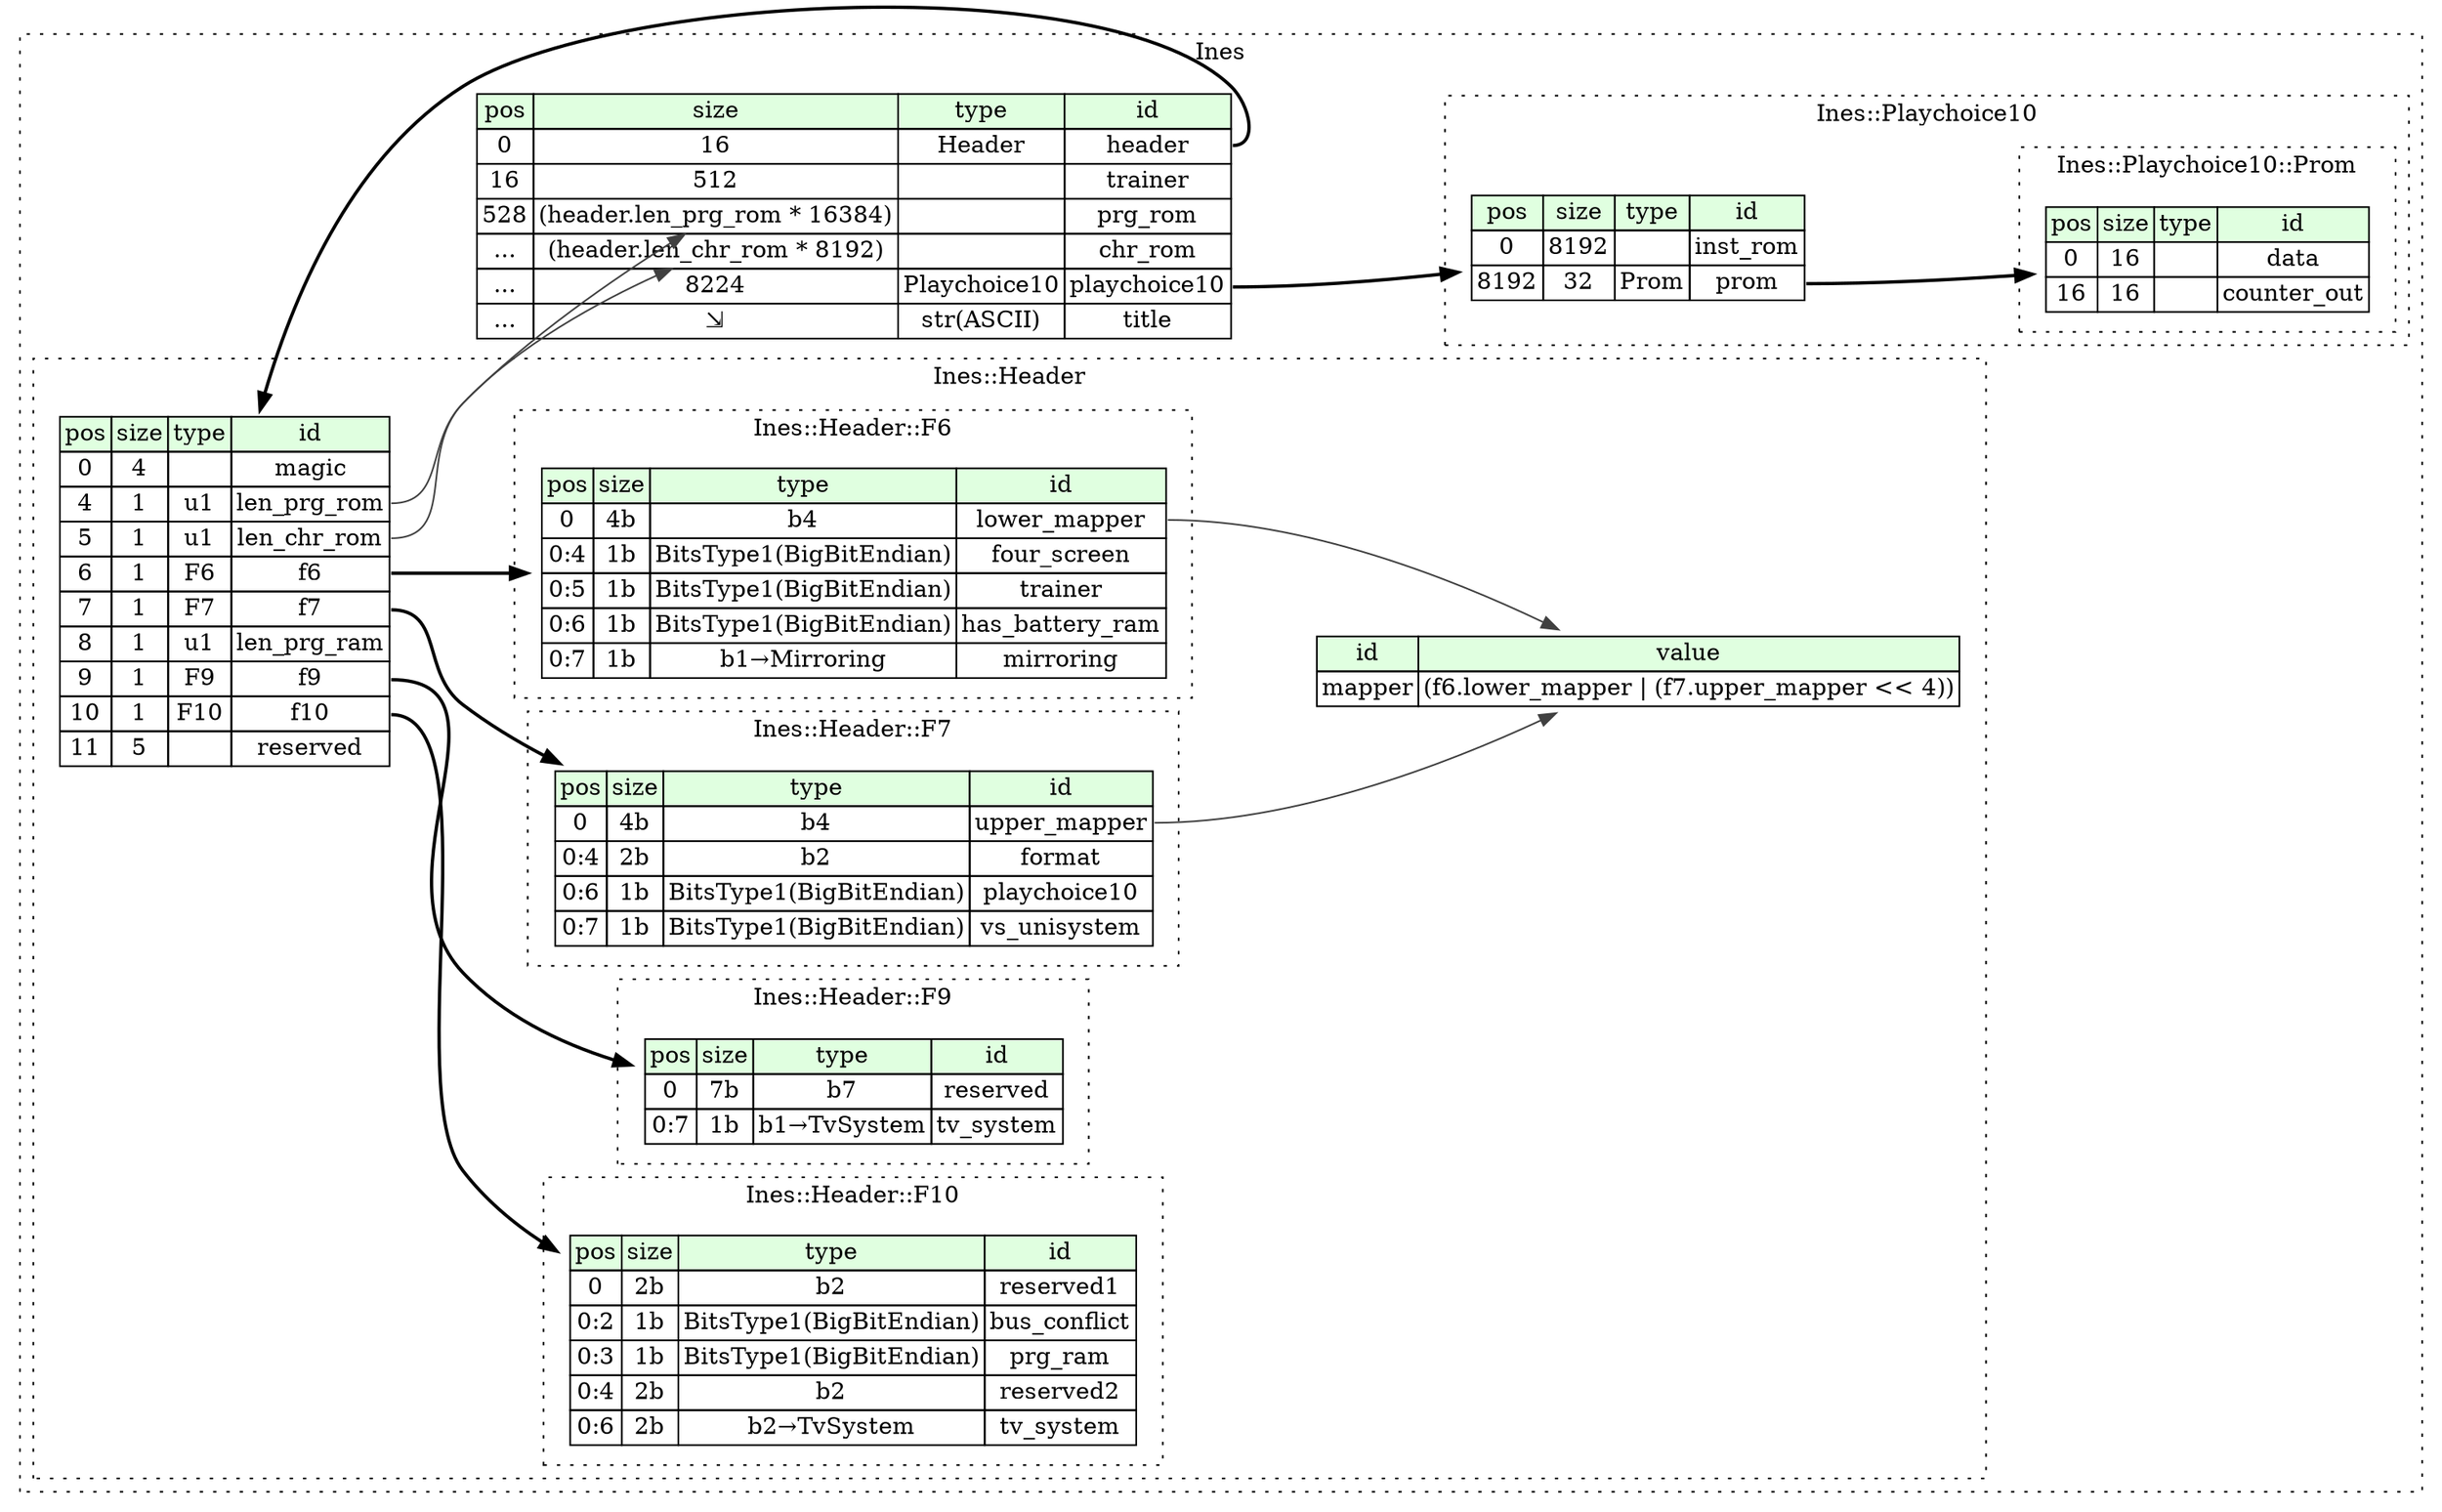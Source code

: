 digraph {
	rankdir=LR;
	node [shape=plaintext];
	subgraph cluster__ines {
		label="Ines";
		graph[style=dotted];

		ines__seq [label=<<TABLE BORDER="0" CELLBORDER="1" CELLSPACING="0">
			<TR><TD BGCOLOR="#E0FFE0">pos</TD><TD BGCOLOR="#E0FFE0">size</TD><TD BGCOLOR="#E0FFE0">type</TD><TD BGCOLOR="#E0FFE0">id</TD></TR>
			<TR><TD PORT="header_pos">0</TD><TD PORT="header_size">16</TD><TD>Header</TD><TD PORT="header_type">header</TD></TR>
			<TR><TD PORT="trainer_pos">16</TD><TD PORT="trainer_size">512</TD><TD></TD><TD PORT="trainer_type">trainer</TD></TR>
			<TR><TD PORT="prg_rom_pos">528</TD><TD PORT="prg_rom_size">(header.len_prg_rom * 16384)</TD><TD></TD><TD PORT="prg_rom_type">prg_rom</TD></TR>
			<TR><TD PORT="chr_rom_pos">...</TD><TD PORT="chr_rom_size">(header.len_chr_rom * 8192)</TD><TD></TD><TD PORT="chr_rom_type">chr_rom</TD></TR>
			<TR><TD PORT="playchoice10_pos">...</TD><TD PORT="playchoice10_size">8224</TD><TD>Playchoice10</TD><TD PORT="playchoice10_type">playchoice10</TD></TR>
			<TR><TD PORT="title_pos">...</TD><TD PORT="title_size">⇲</TD><TD>str(ASCII)</TD><TD PORT="title_type">title</TD></TR>
		</TABLE>>];
		subgraph cluster__header {
			label="Ines::Header";
			graph[style=dotted];

			header__seq [label=<<TABLE BORDER="0" CELLBORDER="1" CELLSPACING="0">
				<TR><TD BGCOLOR="#E0FFE0">pos</TD><TD BGCOLOR="#E0FFE0">size</TD><TD BGCOLOR="#E0FFE0">type</TD><TD BGCOLOR="#E0FFE0">id</TD></TR>
				<TR><TD PORT="magic_pos">0</TD><TD PORT="magic_size">4</TD><TD></TD><TD PORT="magic_type">magic</TD></TR>
				<TR><TD PORT="len_prg_rom_pos">4</TD><TD PORT="len_prg_rom_size">1</TD><TD>u1</TD><TD PORT="len_prg_rom_type">len_prg_rom</TD></TR>
				<TR><TD PORT="len_chr_rom_pos">5</TD><TD PORT="len_chr_rom_size">1</TD><TD>u1</TD><TD PORT="len_chr_rom_type">len_chr_rom</TD></TR>
				<TR><TD PORT="f6_pos">6</TD><TD PORT="f6_size">1</TD><TD>F6</TD><TD PORT="f6_type">f6</TD></TR>
				<TR><TD PORT="f7_pos">7</TD><TD PORT="f7_size">1</TD><TD>F7</TD><TD PORT="f7_type">f7</TD></TR>
				<TR><TD PORT="len_prg_ram_pos">8</TD><TD PORT="len_prg_ram_size">1</TD><TD>u1</TD><TD PORT="len_prg_ram_type">len_prg_ram</TD></TR>
				<TR><TD PORT="f9_pos">9</TD><TD PORT="f9_size">1</TD><TD>F9</TD><TD PORT="f9_type">f9</TD></TR>
				<TR><TD PORT="f10_pos">10</TD><TD PORT="f10_size">1</TD><TD>F10</TD><TD PORT="f10_type">f10</TD></TR>
				<TR><TD PORT="reserved_pos">11</TD><TD PORT="reserved_size">5</TD><TD></TD><TD PORT="reserved_type">reserved</TD></TR>
			</TABLE>>];
			header__inst__mapper [label=<<TABLE BORDER="0" CELLBORDER="1" CELLSPACING="0">
				<TR><TD BGCOLOR="#E0FFE0">id</TD><TD BGCOLOR="#E0FFE0">value</TD></TR>
				<TR><TD>mapper</TD><TD>(f6.lower_mapper | (f7.upper_mapper &lt;&lt; 4))</TD></TR>
			</TABLE>>];
			subgraph cluster__f6 {
				label="Ines::Header::F6";
				graph[style=dotted];

				f6__seq [label=<<TABLE BORDER="0" CELLBORDER="1" CELLSPACING="0">
					<TR><TD BGCOLOR="#E0FFE0">pos</TD><TD BGCOLOR="#E0FFE0">size</TD><TD BGCOLOR="#E0FFE0">type</TD><TD BGCOLOR="#E0FFE0">id</TD></TR>
					<TR><TD PORT="lower_mapper_pos">0</TD><TD PORT="lower_mapper_size">4b</TD><TD>b4</TD><TD PORT="lower_mapper_type">lower_mapper</TD></TR>
					<TR><TD PORT="four_screen_pos">0:4</TD><TD PORT="four_screen_size">1b</TD><TD>BitsType1(BigBitEndian)</TD><TD PORT="four_screen_type">four_screen</TD></TR>
					<TR><TD PORT="trainer_pos">0:5</TD><TD PORT="trainer_size">1b</TD><TD>BitsType1(BigBitEndian)</TD><TD PORT="trainer_type">trainer</TD></TR>
					<TR><TD PORT="has_battery_ram_pos">0:6</TD><TD PORT="has_battery_ram_size">1b</TD><TD>BitsType1(BigBitEndian)</TD><TD PORT="has_battery_ram_type">has_battery_ram</TD></TR>
					<TR><TD PORT="mirroring_pos">0:7</TD><TD PORT="mirroring_size">1b</TD><TD>b1→Mirroring</TD><TD PORT="mirroring_type">mirroring</TD></TR>
				</TABLE>>];
			}
			subgraph cluster__f7 {
				label="Ines::Header::F7";
				graph[style=dotted];

				f7__seq [label=<<TABLE BORDER="0" CELLBORDER="1" CELLSPACING="0">
					<TR><TD BGCOLOR="#E0FFE0">pos</TD><TD BGCOLOR="#E0FFE0">size</TD><TD BGCOLOR="#E0FFE0">type</TD><TD BGCOLOR="#E0FFE0">id</TD></TR>
					<TR><TD PORT="upper_mapper_pos">0</TD><TD PORT="upper_mapper_size">4b</TD><TD>b4</TD><TD PORT="upper_mapper_type">upper_mapper</TD></TR>
					<TR><TD PORT="format_pos">0:4</TD><TD PORT="format_size">2b</TD><TD>b2</TD><TD PORT="format_type">format</TD></TR>
					<TR><TD PORT="playchoice10_pos">0:6</TD><TD PORT="playchoice10_size">1b</TD><TD>BitsType1(BigBitEndian)</TD><TD PORT="playchoice10_type">playchoice10</TD></TR>
					<TR><TD PORT="vs_unisystem_pos">0:7</TD><TD PORT="vs_unisystem_size">1b</TD><TD>BitsType1(BigBitEndian)</TD><TD PORT="vs_unisystem_type">vs_unisystem</TD></TR>
				</TABLE>>];
			}
			subgraph cluster__f9 {
				label="Ines::Header::F9";
				graph[style=dotted];

				f9__seq [label=<<TABLE BORDER="0" CELLBORDER="1" CELLSPACING="0">
					<TR><TD BGCOLOR="#E0FFE0">pos</TD><TD BGCOLOR="#E0FFE0">size</TD><TD BGCOLOR="#E0FFE0">type</TD><TD BGCOLOR="#E0FFE0">id</TD></TR>
					<TR><TD PORT="reserved_pos">0</TD><TD PORT="reserved_size">7b</TD><TD>b7</TD><TD PORT="reserved_type">reserved</TD></TR>
					<TR><TD PORT="tv_system_pos">0:7</TD><TD PORT="tv_system_size">1b</TD><TD>b1→TvSystem</TD><TD PORT="tv_system_type">tv_system</TD></TR>
				</TABLE>>];
			}
			subgraph cluster__f10 {
				label="Ines::Header::F10";
				graph[style=dotted];

				f10__seq [label=<<TABLE BORDER="0" CELLBORDER="1" CELLSPACING="0">
					<TR><TD BGCOLOR="#E0FFE0">pos</TD><TD BGCOLOR="#E0FFE0">size</TD><TD BGCOLOR="#E0FFE0">type</TD><TD BGCOLOR="#E0FFE0">id</TD></TR>
					<TR><TD PORT="reserved1_pos">0</TD><TD PORT="reserved1_size">2b</TD><TD>b2</TD><TD PORT="reserved1_type">reserved1</TD></TR>
					<TR><TD PORT="bus_conflict_pos">0:2</TD><TD PORT="bus_conflict_size">1b</TD><TD>BitsType1(BigBitEndian)</TD><TD PORT="bus_conflict_type">bus_conflict</TD></TR>
					<TR><TD PORT="prg_ram_pos">0:3</TD><TD PORT="prg_ram_size">1b</TD><TD>BitsType1(BigBitEndian)</TD><TD PORT="prg_ram_type">prg_ram</TD></TR>
					<TR><TD PORT="reserved2_pos">0:4</TD><TD PORT="reserved2_size">2b</TD><TD>b2</TD><TD PORT="reserved2_type">reserved2</TD></TR>
					<TR><TD PORT="tv_system_pos">0:6</TD><TD PORT="tv_system_size">2b</TD><TD>b2→TvSystem</TD><TD PORT="tv_system_type">tv_system</TD></TR>
				</TABLE>>];
			}
		}
		subgraph cluster__playchoice10 {
			label="Ines::Playchoice10";
			graph[style=dotted];

			playchoice10__seq [label=<<TABLE BORDER="0" CELLBORDER="1" CELLSPACING="0">
				<TR><TD BGCOLOR="#E0FFE0">pos</TD><TD BGCOLOR="#E0FFE0">size</TD><TD BGCOLOR="#E0FFE0">type</TD><TD BGCOLOR="#E0FFE0">id</TD></TR>
				<TR><TD PORT="inst_rom_pos">0</TD><TD PORT="inst_rom_size">8192</TD><TD></TD><TD PORT="inst_rom_type">inst_rom</TD></TR>
				<TR><TD PORT="prom_pos">8192</TD><TD PORT="prom_size">32</TD><TD>Prom</TD><TD PORT="prom_type">prom</TD></TR>
			</TABLE>>];
			subgraph cluster__prom {
				label="Ines::Playchoice10::Prom";
				graph[style=dotted];

				prom__seq [label=<<TABLE BORDER="0" CELLBORDER="1" CELLSPACING="0">
					<TR><TD BGCOLOR="#E0FFE0">pos</TD><TD BGCOLOR="#E0FFE0">size</TD><TD BGCOLOR="#E0FFE0">type</TD><TD BGCOLOR="#E0FFE0">id</TD></TR>
					<TR><TD PORT="data_pos">0</TD><TD PORT="data_size">16</TD><TD></TD><TD PORT="data_type">data</TD></TR>
					<TR><TD PORT="counter_out_pos">16</TD><TD PORT="counter_out_size">16</TD><TD></TD><TD PORT="counter_out_type">counter_out</TD></TR>
				</TABLE>>];
			}
		}
	}
	ines__seq:header_type -> header__seq [style=bold];
	header__seq:len_prg_rom_type -> ines__seq:prg_rom_size [color="#404040"];
	header__seq:len_chr_rom_type -> ines__seq:chr_rom_size [color="#404040"];
	ines__seq:playchoice10_type -> playchoice10__seq [style=bold];
	header__seq:f6_type -> f6__seq [style=bold];
	header__seq:f7_type -> f7__seq [style=bold];
	header__seq:f9_type -> f9__seq [style=bold];
	header__seq:f10_type -> f10__seq [style=bold];
	f6__seq:lower_mapper_type -> header__inst__mapper [color="#404040"];
	f7__seq:upper_mapper_type -> header__inst__mapper [color="#404040"];
	playchoice10__seq:prom_type -> prom__seq [style=bold];
}
